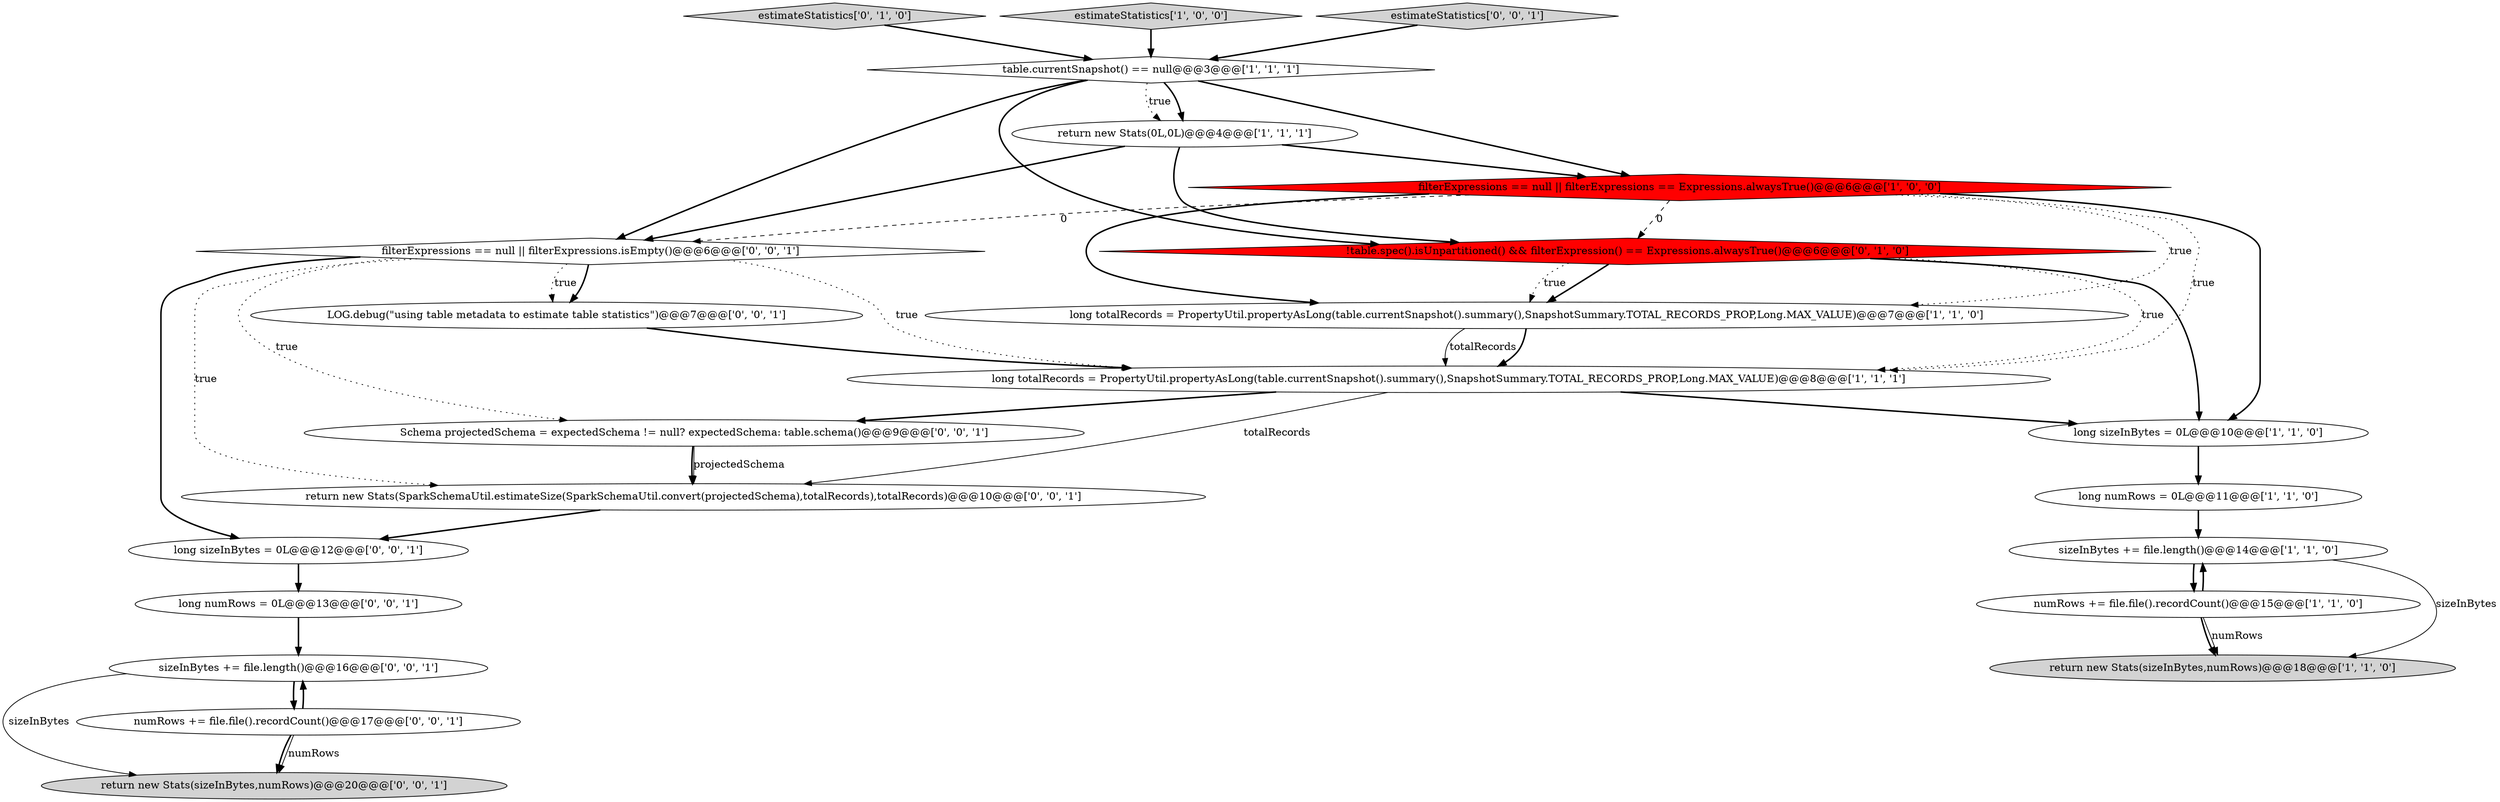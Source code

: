 digraph {
20 [style = filled, label = "sizeInBytes += file.length()@@@16@@@['0', '0', '1']", fillcolor = white, shape = ellipse image = "AAA0AAABBB3BBB"];
10 [style = filled, label = "return new Stats(0L,0L)@@@4@@@['1', '1', '1']", fillcolor = white, shape = ellipse image = "AAA0AAABBB1BBB"];
18 [style = filled, label = "LOG.debug(\"using table metadata to estimate table statistics\")@@@7@@@['0', '0', '1']", fillcolor = white, shape = ellipse image = "AAA0AAABBB3BBB"];
15 [style = filled, label = "long numRows = 0L@@@13@@@['0', '0', '1']", fillcolor = white, shape = ellipse image = "AAA0AAABBB3BBB"];
0 [style = filled, label = "numRows += file.file().recordCount()@@@15@@@['1', '1', '0']", fillcolor = white, shape = ellipse image = "AAA0AAABBB1BBB"];
2 [style = filled, label = "long numRows = 0L@@@11@@@['1', '1', '0']", fillcolor = white, shape = ellipse image = "AAA0AAABBB1BBB"];
4 [style = filled, label = "long sizeInBytes = 0L@@@10@@@['1', '1', '0']", fillcolor = white, shape = ellipse image = "AAA0AAABBB1BBB"];
8 [style = filled, label = "table.currentSnapshot() == null@@@3@@@['1', '1', '1']", fillcolor = white, shape = diamond image = "AAA0AAABBB1BBB"];
11 [style = filled, label = "estimateStatistics['0', '1', '0']", fillcolor = lightgray, shape = diamond image = "AAA0AAABBB2BBB"];
22 [style = filled, label = "return new Stats(sizeInBytes,numRows)@@@20@@@['0', '0', '1']", fillcolor = lightgray, shape = ellipse image = "AAA0AAABBB3BBB"];
19 [style = filled, label = "filterExpressions == null || filterExpressions.isEmpty()@@@6@@@['0', '0', '1']", fillcolor = white, shape = diamond image = "AAA0AAABBB3BBB"];
7 [style = filled, label = "long totalRecords = PropertyUtil.propertyAsLong(table.currentSnapshot().summary(),SnapshotSummary.TOTAL_RECORDS_PROP,Long.MAX_VALUE)@@@7@@@['1', '1', '0']", fillcolor = white, shape = ellipse image = "AAA0AAABBB1BBB"];
3 [style = filled, label = "long totalRecords = PropertyUtil.propertyAsLong(table.currentSnapshot().summary(),SnapshotSummary.TOTAL_RECORDS_PROP,Long.MAX_VALUE)@@@8@@@['1', '1', '1']", fillcolor = white, shape = ellipse image = "AAA0AAABBB1BBB"];
14 [style = filled, label = "long sizeInBytes = 0L@@@12@@@['0', '0', '1']", fillcolor = white, shape = ellipse image = "AAA0AAABBB3BBB"];
1 [style = filled, label = "filterExpressions == null || filterExpressions == Expressions.alwaysTrue()@@@6@@@['1', '0', '0']", fillcolor = red, shape = diamond image = "AAA1AAABBB1BBB"];
16 [style = filled, label = "return new Stats(SparkSchemaUtil.estimateSize(SparkSchemaUtil.convert(projectedSchema),totalRecords),totalRecords)@@@10@@@['0', '0', '1']", fillcolor = white, shape = ellipse image = "AAA0AAABBB3BBB"];
5 [style = filled, label = "estimateStatistics['1', '0', '0']", fillcolor = lightgray, shape = diamond image = "AAA0AAABBB1BBB"];
9 [style = filled, label = "return new Stats(sizeInBytes,numRows)@@@18@@@['1', '1', '0']", fillcolor = lightgray, shape = ellipse image = "AAA0AAABBB1BBB"];
12 [style = filled, label = "!table.spec().isUnpartitioned() && filterExpression() == Expressions.alwaysTrue()@@@6@@@['0', '1', '0']", fillcolor = red, shape = diamond image = "AAA1AAABBB2BBB"];
13 [style = filled, label = "numRows += file.file().recordCount()@@@17@@@['0', '0', '1']", fillcolor = white, shape = ellipse image = "AAA0AAABBB3BBB"];
6 [style = filled, label = "sizeInBytes += file.length()@@@14@@@['1', '1', '0']", fillcolor = white, shape = ellipse image = "AAA0AAABBB1BBB"];
17 [style = filled, label = "estimateStatistics['0', '0', '1']", fillcolor = lightgray, shape = diamond image = "AAA0AAABBB3BBB"];
21 [style = filled, label = "Schema projectedSchema = expectedSchema != null? expectedSchema: table.schema()@@@9@@@['0', '0', '1']", fillcolor = white, shape = ellipse image = "AAA0AAABBB3BBB"];
17->8 [style = bold, label=""];
13->22 [style = solid, label="numRows"];
12->3 [style = dotted, label="true"];
8->10 [style = bold, label=""];
1->4 [style = bold, label=""];
0->9 [style = bold, label=""];
5->8 [style = bold, label=""];
19->18 [style = bold, label=""];
18->3 [style = bold, label=""];
20->13 [style = bold, label=""];
6->9 [style = solid, label="sizeInBytes"];
0->9 [style = solid, label="numRows"];
0->6 [style = bold, label=""];
2->6 [style = bold, label=""];
8->19 [style = bold, label=""];
7->3 [style = solid, label="totalRecords"];
10->19 [style = bold, label=""];
21->16 [style = solid, label="projectedSchema"];
1->19 [style = dashed, label="0"];
19->18 [style = dotted, label="true"];
6->0 [style = bold, label=""];
19->21 [style = dotted, label="true"];
4->2 [style = bold, label=""];
8->10 [style = dotted, label="true"];
1->7 [style = bold, label=""];
3->4 [style = bold, label=""];
12->7 [style = bold, label=""];
7->3 [style = bold, label=""];
1->3 [style = dotted, label="true"];
1->7 [style = dotted, label="true"];
8->1 [style = bold, label=""];
1->12 [style = dashed, label="0"];
20->22 [style = solid, label="sizeInBytes"];
19->14 [style = bold, label=""];
12->4 [style = bold, label=""];
19->3 [style = dotted, label="true"];
10->12 [style = bold, label=""];
15->20 [style = bold, label=""];
3->16 [style = solid, label="totalRecords"];
19->16 [style = dotted, label="true"];
21->16 [style = bold, label=""];
11->8 [style = bold, label=""];
3->21 [style = bold, label=""];
16->14 [style = bold, label=""];
14->15 [style = bold, label=""];
13->22 [style = bold, label=""];
12->7 [style = dotted, label="true"];
10->1 [style = bold, label=""];
8->12 [style = bold, label=""];
13->20 [style = bold, label=""];
}

